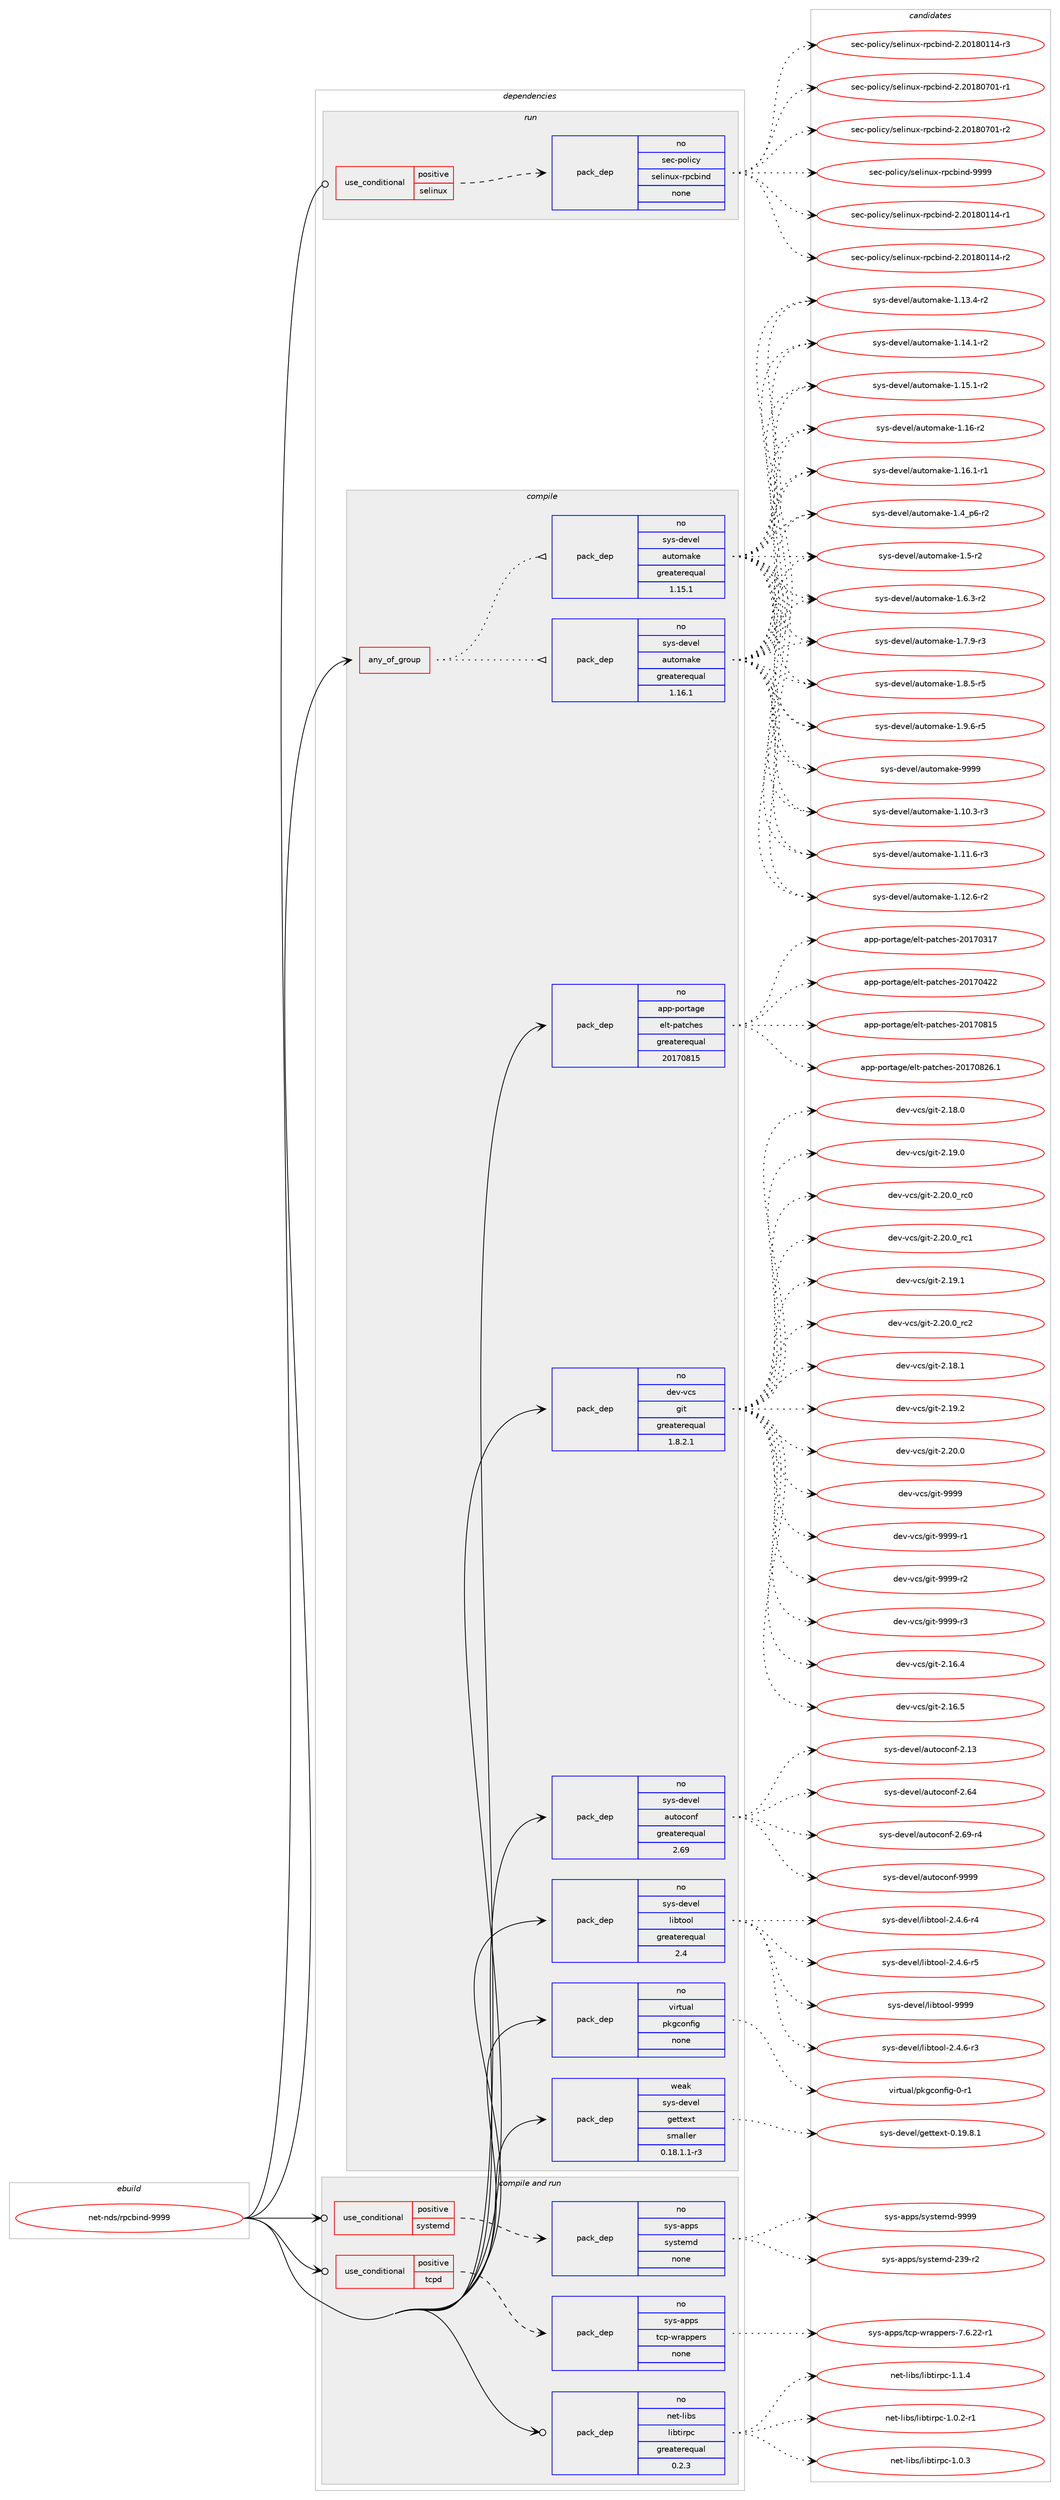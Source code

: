 digraph prolog {

# *************
# Graph options
# *************

newrank=true;
concentrate=true;
compound=true;
graph [rankdir=LR,fontname=Helvetica,fontsize=10,ranksep=1.5];#, ranksep=2.5, nodesep=0.2];
edge  [arrowhead=vee];
node  [fontname=Helvetica,fontsize=10];

# **********
# The ebuild
# **********

subgraph cluster_leftcol {
color=gray;
rank=same;
label=<<i>ebuild</i>>;
id [label="net-nds/rpcbind-9999", color=red, width=4, href="../net-nds/rpcbind-9999.svg"];
}

# ****************
# The dependencies
# ****************

subgraph cluster_midcol {
color=gray;
label=<<i>dependencies</i>>;
subgraph cluster_compile {
fillcolor="#eeeeee";
style=filled;
label=<<i>compile</i>>;
subgraph any123 {
dependency4770 [label=<<TABLE BORDER="0" CELLBORDER="1" CELLSPACING="0" CELLPADDING="4"><TR><TD CELLPADDING="10">any_of_group</TD></TR></TABLE>>, shape=none, color=red];subgraph pack3917 {
dependency4771 [label=<<TABLE BORDER="0" CELLBORDER="1" CELLSPACING="0" CELLPADDING="4" WIDTH="220"><TR><TD ROWSPAN="6" CELLPADDING="30">pack_dep</TD></TR><TR><TD WIDTH="110">no</TD></TR><TR><TD>sys-devel</TD></TR><TR><TD>automake</TD></TR><TR><TD>greaterequal</TD></TR><TR><TD>1.16.1</TD></TR></TABLE>>, shape=none, color=blue];
}
dependency4770:e -> dependency4771:w [weight=20,style="dotted",arrowhead="oinv"];
subgraph pack3918 {
dependency4772 [label=<<TABLE BORDER="0" CELLBORDER="1" CELLSPACING="0" CELLPADDING="4" WIDTH="220"><TR><TD ROWSPAN="6" CELLPADDING="30">pack_dep</TD></TR><TR><TD WIDTH="110">no</TD></TR><TR><TD>sys-devel</TD></TR><TR><TD>automake</TD></TR><TR><TD>greaterequal</TD></TR><TR><TD>1.15.1</TD></TR></TABLE>>, shape=none, color=blue];
}
dependency4770:e -> dependency4772:w [weight=20,style="dotted",arrowhead="oinv"];
}
id:e -> dependency4770:w [weight=20,style="solid",arrowhead="vee"];
subgraph pack3919 {
dependency4773 [label=<<TABLE BORDER="0" CELLBORDER="1" CELLSPACING="0" CELLPADDING="4" WIDTH="220"><TR><TD ROWSPAN="6" CELLPADDING="30">pack_dep</TD></TR><TR><TD WIDTH="110">no</TD></TR><TR><TD>app-portage</TD></TR><TR><TD>elt-patches</TD></TR><TR><TD>greaterequal</TD></TR><TR><TD>20170815</TD></TR></TABLE>>, shape=none, color=blue];
}
id:e -> dependency4773:w [weight=20,style="solid",arrowhead="vee"];
subgraph pack3920 {
dependency4774 [label=<<TABLE BORDER="0" CELLBORDER="1" CELLSPACING="0" CELLPADDING="4" WIDTH="220"><TR><TD ROWSPAN="6" CELLPADDING="30">pack_dep</TD></TR><TR><TD WIDTH="110">no</TD></TR><TR><TD>dev-vcs</TD></TR><TR><TD>git</TD></TR><TR><TD>greaterequal</TD></TR><TR><TD>1.8.2.1</TD></TR></TABLE>>, shape=none, color=blue];
}
id:e -> dependency4774:w [weight=20,style="solid",arrowhead="vee"];
subgraph pack3921 {
dependency4775 [label=<<TABLE BORDER="0" CELLBORDER="1" CELLSPACING="0" CELLPADDING="4" WIDTH="220"><TR><TD ROWSPAN="6" CELLPADDING="30">pack_dep</TD></TR><TR><TD WIDTH="110">no</TD></TR><TR><TD>sys-devel</TD></TR><TR><TD>autoconf</TD></TR><TR><TD>greaterequal</TD></TR><TR><TD>2.69</TD></TR></TABLE>>, shape=none, color=blue];
}
id:e -> dependency4775:w [weight=20,style="solid",arrowhead="vee"];
subgraph pack3922 {
dependency4776 [label=<<TABLE BORDER="0" CELLBORDER="1" CELLSPACING="0" CELLPADDING="4" WIDTH="220"><TR><TD ROWSPAN="6" CELLPADDING="30">pack_dep</TD></TR><TR><TD WIDTH="110">no</TD></TR><TR><TD>sys-devel</TD></TR><TR><TD>libtool</TD></TR><TR><TD>greaterequal</TD></TR><TR><TD>2.4</TD></TR></TABLE>>, shape=none, color=blue];
}
id:e -> dependency4776:w [weight=20,style="solid",arrowhead="vee"];
subgraph pack3923 {
dependency4777 [label=<<TABLE BORDER="0" CELLBORDER="1" CELLSPACING="0" CELLPADDING="4" WIDTH="220"><TR><TD ROWSPAN="6" CELLPADDING="30">pack_dep</TD></TR><TR><TD WIDTH="110">no</TD></TR><TR><TD>virtual</TD></TR><TR><TD>pkgconfig</TD></TR><TR><TD>none</TD></TR><TR><TD></TD></TR></TABLE>>, shape=none, color=blue];
}
id:e -> dependency4777:w [weight=20,style="solid",arrowhead="vee"];
subgraph pack3924 {
dependency4778 [label=<<TABLE BORDER="0" CELLBORDER="1" CELLSPACING="0" CELLPADDING="4" WIDTH="220"><TR><TD ROWSPAN="6" CELLPADDING="30">pack_dep</TD></TR><TR><TD WIDTH="110">weak</TD></TR><TR><TD>sys-devel</TD></TR><TR><TD>gettext</TD></TR><TR><TD>smaller</TD></TR><TR><TD>0.18.1.1-r3</TD></TR></TABLE>>, shape=none, color=blue];
}
id:e -> dependency4778:w [weight=20,style="solid",arrowhead="vee"];
}
subgraph cluster_compileandrun {
fillcolor="#eeeeee";
style=filled;
label=<<i>compile and run</i>>;
subgraph cond725 {
dependency4779 [label=<<TABLE BORDER="0" CELLBORDER="1" CELLSPACING="0" CELLPADDING="4"><TR><TD ROWSPAN="3" CELLPADDING="10">use_conditional</TD></TR><TR><TD>positive</TD></TR><TR><TD>systemd</TD></TR></TABLE>>, shape=none, color=red];
subgraph pack3925 {
dependency4780 [label=<<TABLE BORDER="0" CELLBORDER="1" CELLSPACING="0" CELLPADDING="4" WIDTH="220"><TR><TD ROWSPAN="6" CELLPADDING="30">pack_dep</TD></TR><TR><TD WIDTH="110">no</TD></TR><TR><TD>sys-apps</TD></TR><TR><TD>systemd</TD></TR><TR><TD>none</TD></TR><TR><TD></TD></TR></TABLE>>, shape=none, color=blue];
}
dependency4779:e -> dependency4780:w [weight=20,style="dashed",arrowhead="vee"];
}
id:e -> dependency4779:w [weight=20,style="solid",arrowhead="odotvee"];
subgraph cond726 {
dependency4781 [label=<<TABLE BORDER="0" CELLBORDER="1" CELLSPACING="0" CELLPADDING="4"><TR><TD ROWSPAN="3" CELLPADDING="10">use_conditional</TD></TR><TR><TD>positive</TD></TR><TR><TD>tcpd</TD></TR></TABLE>>, shape=none, color=red];
subgraph pack3926 {
dependency4782 [label=<<TABLE BORDER="0" CELLBORDER="1" CELLSPACING="0" CELLPADDING="4" WIDTH="220"><TR><TD ROWSPAN="6" CELLPADDING="30">pack_dep</TD></TR><TR><TD WIDTH="110">no</TD></TR><TR><TD>sys-apps</TD></TR><TR><TD>tcp-wrappers</TD></TR><TR><TD>none</TD></TR><TR><TD></TD></TR></TABLE>>, shape=none, color=blue];
}
dependency4781:e -> dependency4782:w [weight=20,style="dashed",arrowhead="vee"];
}
id:e -> dependency4781:w [weight=20,style="solid",arrowhead="odotvee"];
subgraph pack3927 {
dependency4783 [label=<<TABLE BORDER="0" CELLBORDER="1" CELLSPACING="0" CELLPADDING="4" WIDTH="220"><TR><TD ROWSPAN="6" CELLPADDING="30">pack_dep</TD></TR><TR><TD WIDTH="110">no</TD></TR><TR><TD>net-libs</TD></TR><TR><TD>libtirpc</TD></TR><TR><TD>greaterequal</TD></TR><TR><TD>0.2.3</TD></TR></TABLE>>, shape=none, color=blue];
}
id:e -> dependency4783:w [weight=20,style="solid",arrowhead="odotvee"];
}
subgraph cluster_run {
fillcolor="#eeeeee";
style=filled;
label=<<i>run</i>>;
subgraph cond727 {
dependency4784 [label=<<TABLE BORDER="0" CELLBORDER="1" CELLSPACING="0" CELLPADDING="4"><TR><TD ROWSPAN="3" CELLPADDING="10">use_conditional</TD></TR><TR><TD>positive</TD></TR><TR><TD>selinux</TD></TR></TABLE>>, shape=none, color=red];
subgraph pack3928 {
dependency4785 [label=<<TABLE BORDER="0" CELLBORDER="1" CELLSPACING="0" CELLPADDING="4" WIDTH="220"><TR><TD ROWSPAN="6" CELLPADDING="30">pack_dep</TD></TR><TR><TD WIDTH="110">no</TD></TR><TR><TD>sec-policy</TD></TR><TR><TD>selinux-rpcbind</TD></TR><TR><TD>none</TD></TR><TR><TD></TD></TR></TABLE>>, shape=none, color=blue];
}
dependency4784:e -> dependency4785:w [weight=20,style="dashed",arrowhead="vee"];
}
id:e -> dependency4784:w [weight=20,style="solid",arrowhead="odot"];
}
}

# **************
# The candidates
# **************

subgraph cluster_choices {
rank=same;
color=gray;
label=<<i>candidates</i>>;

subgraph choice3917 {
color=black;
nodesep=1;
choice11512111545100101118101108479711711611110997107101454946494846514511451 [label="sys-devel/automake-1.10.3-r3", color=red, width=4,href="../sys-devel/automake-1.10.3-r3.svg"];
choice11512111545100101118101108479711711611110997107101454946494946544511451 [label="sys-devel/automake-1.11.6-r3", color=red, width=4,href="../sys-devel/automake-1.11.6-r3.svg"];
choice11512111545100101118101108479711711611110997107101454946495046544511450 [label="sys-devel/automake-1.12.6-r2", color=red, width=4,href="../sys-devel/automake-1.12.6-r2.svg"];
choice11512111545100101118101108479711711611110997107101454946495146524511450 [label="sys-devel/automake-1.13.4-r2", color=red, width=4,href="../sys-devel/automake-1.13.4-r2.svg"];
choice11512111545100101118101108479711711611110997107101454946495246494511450 [label="sys-devel/automake-1.14.1-r2", color=red, width=4,href="../sys-devel/automake-1.14.1-r2.svg"];
choice11512111545100101118101108479711711611110997107101454946495346494511450 [label="sys-devel/automake-1.15.1-r2", color=red, width=4,href="../sys-devel/automake-1.15.1-r2.svg"];
choice1151211154510010111810110847971171161111099710710145494649544511450 [label="sys-devel/automake-1.16-r2", color=red, width=4,href="../sys-devel/automake-1.16-r2.svg"];
choice11512111545100101118101108479711711611110997107101454946495446494511449 [label="sys-devel/automake-1.16.1-r1", color=red, width=4,href="../sys-devel/automake-1.16.1-r1.svg"];
choice115121115451001011181011084797117116111109971071014549465295112544511450 [label="sys-devel/automake-1.4_p6-r2", color=red, width=4,href="../sys-devel/automake-1.4_p6-r2.svg"];
choice11512111545100101118101108479711711611110997107101454946534511450 [label="sys-devel/automake-1.5-r2", color=red, width=4,href="../sys-devel/automake-1.5-r2.svg"];
choice115121115451001011181011084797117116111109971071014549465446514511450 [label="sys-devel/automake-1.6.3-r2", color=red, width=4,href="../sys-devel/automake-1.6.3-r2.svg"];
choice115121115451001011181011084797117116111109971071014549465546574511451 [label="sys-devel/automake-1.7.9-r3", color=red, width=4,href="../sys-devel/automake-1.7.9-r3.svg"];
choice115121115451001011181011084797117116111109971071014549465646534511453 [label="sys-devel/automake-1.8.5-r5", color=red, width=4,href="../sys-devel/automake-1.8.5-r5.svg"];
choice115121115451001011181011084797117116111109971071014549465746544511453 [label="sys-devel/automake-1.9.6-r5", color=red, width=4,href="../sys-devel/automake-1.9.6-r5.svg"];
choice115121115451001011181011084797117116111109971071014557575757 [label="sys-devel/automake-9999", color=red, width=4,href="../sys-devel/automake-9999.svg"];
dependency4771:e -> choice11512111545100101118101108479711711611110997107101454946494846514511451:w [style=dotted,weight="100"];
dependency4771:e -> choice11512111545100101118101108479711711611110997107101454946494946544511451:w [style=dotted,weight="100"];
dependency4771:e -> choice11512111545100101118101108479711711611110997107101454946495046544511450:w [style=dotted,weight="100"];
dependency4771:e -> choice11512111545100101118101108479711711611110997107101454946495146524511450:w [style=dotted,weight="100"];
dependency4771:e -> choice11512111545100101118101108479711711611110997107101454946495246494511450:w [style=dotted,weight="100"];
dependency4771:e -> choice11512111545100101118101108479711711611110997107101454946495346494511450:w [style=dotted,weight="100"];
dependency4771:e -> choice1151211154510010111810110847971171161111099710710145494649544511450:w [style=dotted,weight="100"];
dependency4771:e -> choice11512111545100101118101108479711711611110997107101454946495446494511449:w [style=dotted,weight="100"];
dependency4771:e -> choice115121115451001011181011084797117116111109971071014549465295112544511450:w [style=dotted,weight="100"];
dependency4771:e -> choice11512111545100101118101108479711711611110997107101454946534511450:w [style=dotted,weight="100"];
dependency4771:e -> choice115121115451001011181011084797117116111109971071014549465446514511450:w [style=dotted,weight="100"];
dependency4771:e -> choice115121115451001011181011084797117116111109971071014549465546574511451:w [style=dotted,weight="100"];
dependency4771:e -> choice115121115451001011181011084797117116111109971071014549465646534511453:w [style=dotted,weight="100"];
dependency4771:e -> choice115121115451001011181011084797117116111109971071014549465746544511453:w [style=dotted,weight="100"];
dependency4771:e -> choice115121115451001011181011084797117116111109971071014557575757:w [style=dotted,weight="100"];
}
subgraph choice3918 {
color=black;
nodesep=1;
choice11512111545100101118101108479711711611110997107101454946494846514511451 [label="sys-devel/automake-1.10.3-r3", color=red, width=4,href="../sys-devel/automake-1.10.3-r3.svg"];
choice11512111545100101118101108479711711611110997107101454946494946544511451 [label="sys-devel/automake-1.11.6-r3", color=red, width=4,href="../sys-devel/automake-1.11.6-r3.svg"];
choice11512111545100101118101108479711711611110997107101454946495046544511450 [label="sys-devel/automake-1.12.6-r2", color=red, width=4,href="../sys-devel/automake-1.12.6-r2.svg"];
choice11512111545100101118101108479711711611110997107101454946495146524511450 [label="sys-devel/automake-1.13.4-r2", color=red, width=4,href="../sys-devel/automake-1.13.4-r2.svg"];
choice11512111545100101118101108479711711611110997107101454946495246494511450 [label="sys-devel/automake-1.14.1-r2", color=red, width=4,href="../sys-devel/automake-1.14.1-r2.svg"];
choice11512111545100101118101108479711711611110997107101454946495346494511450 [label="sys-devel/automake-1.15.1-r2", color=red, width=4,href="../sys-devel/automake-1.15.1-r2.svg"];
choice1151211154510010111810110847971171161111099710710145494649544511450 [label="sys-devel/automake-1.16-r2", color=red, width=4,href="../sys-devel/automake-1.16-r2.svg"];
choice11512111545100101118101108479711711611110997107101454946495446494511449 [label="sys-devel/automake-1.16.1-r1", color=red, width=4,href="../sys-devel/automake-1.16.1-r1.svg"];
choice115121115451001011181011084797117116111109971071014549465295112544511450 [label="sys-devel/automake-1.4_p6-r2", color=red, width=4,href="../sys-devel/automake-1.4_p6-r2.svg"];
choice11512111545100101118101108479711711611110997107101454946534511450 [label="sys-devel/automake-1.5-r2", color=red, width=4,href="../sys-devel/automake-1.5-r2.svg"];
choice115121115451001011181011084797117116111109971071014549465446514511450 [label="sys-devel/automake-1.6.3-r2", color=red, width=4,href="../sys-devel/automake-1.6.3-r2.svg"];
choice115121115451001011181011084797117116111109971071014549465546574511451 [label="sys-devel/automake-1.7.9-r3", color=red, width=4,href="../sys-devel/automake-1.7.9-r3.svg"];
choice115121115451001011181011084797117116111109971071014549465646534511453 [label="sys-devel/automake-1.8.5-r5", color=red, width=4,href="../sys-devel/automake-1.8.5-r5.svg"];
choice115121115451001011181011084797117116111109971071014549465746544511453 [label="sys-devel/automake-1.9.6-r5", color=red, width=4,href="../sys-devel/automake-1.9.6-r5.svg"];
choice115121115451001011181011084797117116111109971071014557575757 [label="sys-devel/automake-9999", color=red, width=4,href="../sys-devel/automake-9999.svg"];
dependency4772:e -> choice11512111545100101118101108479711711611110997107101454946494846514511451:w [style=dotted,weight="100"];
dependency4772:e -> choice11512111545100101118101108479711711611110997107101454946494946544511451:w [style=dotted,weight="100"];
dependency4772:e -> choice11512111545100101118101108479711711611110997107101454946495046544511450:w [style=dotted,weight="100"];
dependency4772:e -> choice11512111545100101118101108479711711611110997107101454946495146524511450:w [style=dotted,weight="100"];
dependency4772:e -> choice11512111545100101118101108479711711611110997107101454946495246494511450:w [style=dotted,weight="100"];
dependency4772:e -> choice11512111545100101118101108479711711611110997107101454946495346494511450:w [style=dotted,weight="100"];
dependency4772:e -> choice1151211154510010111810110847971171161111099710710145494649544511450:w [style=dotted,weight="100"];
dependency4772:e -> choice11512111545100101118101108479711711611110997107101454946495446494511449:w [style=dotted,weight="100"];
dependency4772:e -> choice115121115451001011181011084797117116111109971071014549465295112544511450:w [style=dotted,weight="100"];
dependency4772:e -> choice11512111545100101118101108479711711611110997107101454946534511450:w [style=dotted,weight="100"];
dependency4772:e -> choice115121115451001011181011084797117116111109971071014549465446514511450:w [style=dotted,weight="100"];
dependency4772:e -> choice115121115451001011181011084797117116111109971071014549465546574511451:w [style=dotted,weight="100"];
dependency4772:e -> choice115121115451001011181011084797117116111109971071014549465646534511453:w [style=dotted,weight="100"];
dependency4772:e -> choice115121115451001011181011084797117116111109971071014549465746544511453:w [style=dotted,weight="100"];
dependency4772:e -> choice115121115451001011181011084797117116111109971071014557575757:w [style=dotted,weight="100"];
}
subgraph choice3919 {
color=black;
nodesep=1;
choice97112112451121111141169710310147101108116451129711699104101115455048495548514955 [label="app-portage/elt-patches-20170317", color=red, width=4,href="../app-portage/elt-patches-20170317.svg"];
choice97112112451121111141169710310147101108116451129711699104101115455048495548525050 [label="app-portage/elt-patches-20170422", color=red, width=4,href="../app-portage/elt-patches-20170422.svg"];
choice97112112451121111141169710310147101108116451129711699104101115455048495548564953 [label="app-portage/elt-patches-20170815", color=red, width=4,href="../app-portage/elt-patches-20170815.svg"];
choice971121124511211111411697103101471011081164511297116991041011154550484955485650544649 [label="app-portage/elt-patches-20170826.1", color=red, width=4,href="../app-portage/elt-patches-20170826.1.svg"];
dependency4773:e -> choice97112112451121111141169710310147101108116451129711699104101115455048495548514955:w [style=dotted,weight="100"];
dependency4773:e -> choice97112112451121111141169710310147101108116451129711699104101115455048495548525050:w [style=dotted,weight="100"];
dependency4773:e -> choice97112112451121111141169710310147101108116451129711699104101115455048495548564953:w [style=dotted,weight="100"];
dependency4773:e -> choice971121124511211111411697103101471011081164511297116991041011154550484955485650544649:w [style=dotted,weight="100"];
}
subgraph choice3920 {
color=black;
nodesep=1;
choice10010111845118991154710310511645504649544652 [label="dev-vcs/git-2.16.4", color=red, width=4,href="../dev-vcs/git-2.16.4.svg"];
choice10010111845118991154710310511645504649544653 [label="dev-vcs/git-2.16.5", color=red, width=4,href="../dev-vcs/git-2.16.5.svg"];
choice10010111845118991154710310511645504649564648 [label="dev-vcs/git-2.18.0", color=red, width=4,href="../dev-vcs/git-2.18.0.svg"];
choice10010111845118991154710310511645504649574648 [label="dev-vcs/git-2.19.0", color=red, width=4,href="../dev-vcs/git-2.19.0.svg"];
choice10010111845118991154710310511645504650484648951149948 [label="dev-vcs/git-2.20.0_rc0", color=red, width=4,href="../dev-vcs/git-2.20.0_rc0.svg"];
choice10010111845118991154710310511645504650484648951149949 [label="dev-vcs/git-2.20.0_rc1", color=red, width=4,href="../dev-vcs/git-2.20.0_rc1.svg"];
choice10010111845118991154710310511645504649574649 [label="dev-vcs/git-2.19.1", color=red, width=4,href="../dev-vcs/git-2.19.1.svg"];
choice10010111845118991154710310511645504650484648951149950 [label="dev-vcs/git-2.20.0_rc2", color=red, width=4,href="../dev-vcs/git-2.20.0_rc2.svg"];
choice10010111845118991154710310511645504649564649 [label="dev-vcs/git-2.18.1", color=red, width=4,href="../dev-vcs/git-2.18.1.svg"];
choice10010111845118991154710310511645504649574650 [label="dev-vcs/git-2.19.2", color=red, width=4,href="../dev-vcs/git-2.19.2.svg"];
choice10010111845118991154710310511645504650484648 [label="dev-vcs/git-2.20.0", color=red, width=4,href="../dev-vcs/git-2.20.0.svg"];
choice1001011184511899115471031051164557575757 [label="dev-vcs/git-9999", color=red, width=4,href="../dev-vcs/git-9999.svg"];
choice10010111845118991154710310511645575757574511449 [label="dev-vcs/git-9999-r1", color=red, width=4,href="../dev-vcs/git-9999-r1.svg"];
choice10010111845118991154710310511645575757574511450 [label="dev-vcs/git-9999-r2", color=red, width=4,href="../dev-vcs/git-9999-r2.svg"];
choice10010111845118991154710310511645575757574511451 [label="dev-vcs/git-9999-r3", color=red, width=4,href="../dev-vcs/git-9999-r3.svg"];
dependency4774:e -> choice10010111845118991154710310511645504649544652:w [style=dotted,weight="100"];
dependency4774:e -> choice10010111845118991154710310511645504649544653:w [style=dotted,weight="100"];
dependency4774:e -> choice10010111845118991154710310511645504649564648:w [style=dotted,weight="100"];
dependency4774:e -> choice10010111845118991154710310511645504649574648:w [style=dotted,weight="100"];
dependency4774:e -> choice10010111845118991154710310511645504650484648951149948:w [style=dotted,weight="100"];
dependency4774:e -> choice10010111845118991154710310511645504650484648951149949:w [style=dotted,weight="100"];
dependency4774:e -> choice10010111845118991154710310511645504649574649:w [style=dotted,weight="100"];
dependency4774:e -> choice10010111845118991154710310511645504650484648951149950:w [style=dotted,weight="100"];
dependency4774:e -> choice10010111845118991154710310511645504649564649:w [style=dotted,weight="100"];
dependency4774:e -> choice10010111845118991154710310511645504649574650:w [style=dotted,weight="100"];
dependency4774:e -> choice10010111845118991154710310511645504650484648:w [style=dotted,weight="100"];
dependency4774:e -> choice1001011184511899115471031051164557575757:w [style=dotted,weight="100"];
dependency4774:e -> choice10010111845118991154710310511645575757574511449:w [style=dotted,weight="100"];
dependency4774:e -> choice10010111845118991154710310511645575757574511450:w [style=dotted,weight="100"];
dependency4774:e -> choice10010111845118991154710310511645575757574511451:w [style=dotted,weight="100"];
}
subgraph choice3921 {
color=black;
nodesep=1;
choice115121115451001011181011084797117116111991111101024550464951 [label="sys-devel/autoconf-2.13", color=red, width=4,href="../sys-devel/autoconf-2.13.svg"];
choice115121115451001011181011084797117116111991111101024550465452 [label="sys-devel/autoconf-2.64", color=red, width=4,href="../sys-devel/autoconf-2.64.svg"];
choice1151211154510010111810110847971171161119911111010245504654574511452 [label="sys-devel/autoconf-2.69-r4", color=red, width=4,href="../sys-devel/autoconf-2.69-r4.svg"];
choice115121115451001011181011084797117116111991111101024557575757 [label="sys-devel/autoconf-9999", color=red, width=4,href="../sys-devel/autoconf-9999.svg"];
dependency4775:e -> choice115121115451001011181011084797117116111991111101024550464951:w [style=dotted,weight="100"];
dependency4775:e -> choice115121115451001011181011084797117116111991111101024550465452:w [style=dotted,weight="100"];
dependency4775:e -> choice1151211154510010111810110847971171161119911111010245504654574511452:w [style=dotted,weight="100"];
dependency4775:e -> choice115121115451001011181011084797117116111991111101024557575757:w [style=dotted,weight="100"];
}
subgraph choice3922 {
color=black;
nodesep=1;
choice1151211154510010111810110847108105981161111111084550465246544511451 [label="sys-devel/libtool-2.4.6-r3", color=red, width=4,href="../sys-devel/libtool-2.4.6-r3.svg"];
choice1151211154510010111810110847108105981161111111084550465246544511452 [label="sys-devel/libtool-2.4.6-r4", color=red, width=4,href="../sys-devel/libtool-2.4.6-r4.svg"];
choice1151211154510010111810110847108105981161111111084550465246544511453 [label="sys-devel/libtool-2.4.6-r5", color=red, width=4,href="../sys-devel/libtool-2.4.6-r5.svg"];
choice1151211154510010111810110847108105981161111111084557575757 [label="sys-devel/libtool-9999", color=red, width=4,href="../sys-devel/libtool-9999.svg"];
dependency4776:e -> choice1151211154510010111810110847108105981161111111084550465246544511451:w [style=dotted,weight="100"];
dependency4776:e -> choice1151211154510010111810110847108105981161111111084550465246544511452:w [style=dotted,weight="100"];
dependency4776:e -> choice1151211154510010111810110847108105981161111111084550465246544511453:w [style=dotted,weight="100"];
dependency4776:e -> choice1151211154510010111810110847108105981161111111084557575757:w [style=dotted,weight="100"];
}
subgraph choice3923 {
color=black;
nodesep=1;
choice11810511411611797108471121071039911111010210510345484511449 [label="virtual/pkgconfig-0-r1", color=red, width=4,href="../virtual/pkgconfig-0-r1.svg"];
dependency4777:e -> choice11810511411611797108471121071039911111010210510345484511449:w [style=dotted,weight="100"];
}
subgraph choice3924 {
color=black;
nodesep=1;
choice1151211154510010111810110847103101116116101120116454846495746564649 [label="sys-devel/gettext-0.19.8.1", color=red, width=4,href="../sys-devel/gettext-0.19.8.1.svg"];
dependency4778:e -> choice1151211154510010111810110847103101116116101120116454846495746564649:w [style=dotted,weight="100"];
}
subgraph choice3925 {
color=black;
nodesep=1;
choice115121115459711211211547115121115116101109100455051574511450 [label="sys-apps/systemd-239-r2", color=red, width=4,href="../sys-apps/systemd-239-r2.svg"];
choice1151211154597112112115471151211151161011091004557575757 [label="sys-apps/systemd-9999", color=red, width=4,href="../sys-apps/systemd-9999.svg"];
dependency4780:e -> choice115121115459711211211547115121115116101109100455051574511450:w [style=dotted,weight="100"];
dependency4780:e -> choice1151211154597112112115471151211151161011091004557575757:w [style=dotted,weight="100"];
}
subgraph choice3926 {
color=black;
nodesep=1;
choice115121115459711211211547116991124511911497112112101114115455546544650504511449 [label="sys-apps/tcp-wrappers-7.6.22-r1", color=red, width=4,href="../sys-apps/tcp-wrappers-7.6.22-r1.svg"];
dependency4782:e -> choice115121115459711211211547116991124511911497112112101114115455546544650504511449:w [style=dotted,weight="100"];
}
subgraph choice3927 {
color=black;
nodesep=1;
choice11010111645108105981154710810598116105114112994549464846504511449 [label="net-libs/libtirpc-1.0.2-r1", color=red, width=4,href="../net-libs/libtirpc-1.0.2-r1.svg"];
choice1101011164510810598115471081059811610511411299454946484651 [label="net-libs/libtirpc-1.0.3", color=red, width=4,href="../net-libs/libtirpc-1.0.3.svg"];
choice1101011164510810598115471081059811610511411299454946494652 [label="net-libs/libtirpc-1.1.4", color=red, width=4,href="../net-libs/libtirpc-1.1.4.svg"];
dependency4783:e -> choice11010111645108105981154710810598116105114112994549464846504511449:w [style=dotted,weight="100"];
dependency4783:e -> choice1101011164510810598115471081059811610511411299454946484651:w [style=dotted,weight="100"];
dependency4783:e -> choice1101011164510810598115471081059811610511411299454946494652:w [style=dotted,weight="100"];
}
subgraph choice3928 {
color=black;
nodesep=1;
choice1151019945112111108105991214711510110810511011712045114112999810511010045504650484956484949524511449 [label="sec-policy/selinux-rpcbind-2.20180114-r1", color=red, width=4,href="../sec-policy/selinux-rpcbind-2.20180114-r1.svg"];
choice1151019945112111108105991214711510110810511011712045114112999810511010045504650484956484949524511450 [label="sec-policy/selinux-rpcbind-2.20180114-r2", color=red, width=4,href="../sec-policy/selinux-rpcbind-2.20180114-r2.svg"];
choice1151019945112111108105991214711510110810511011712045114112999810511010045504650484956484949524511451 [label="sec-policy/selinux-rpcbind-2.20180114-r3", color=red, width=4,href="../sec-policy/selinux-rpcbind-2.20180114-r3.svg"];
choice1151019945112111108105991214711510110810511011712045114112999810511010045504650484956485548494511449 [label="sec-policy/selinux-rpcbind-2.20180701-r1", color=red, width=4,href="../sec-policy/selinux-rpcbind-2.20180701-r1.svg"];
choice1151019945112111108105991214711510110810511011712045114112999810511010045504650484956485548494511450 [label="sec-policy/selinux-rpcbind-2.20180701-r2", color=red, width=4,href="../sec-policy/selinux-rpcbind-2.20180701-r2.svg"];
choice115101994511211110810599121471151011081051101171204511411299981051101004557575757 [label="sec-policy/selinux-rpcbind-9999", color=red, width=4,href="../sec-policy/selinux-rpcbind-9999.svg"];
dependency4785:e -> choice1151019945112111108105991214711510110810511011712045114112999810511010045504650484956484949524511449:w [style=dotted,weight="100"];
dependency4785:e -> choice1151019945112111108105991214711510110810511011712045114112999810511010045504650484956484949524511450:w [style=dotted,weight="100"];
dependency4785:e -> choice1151019945112111108105991214711510110810511011712045114112999810511010045504650484956484949524511451:w [style=dotted,weight="100"];
dependency4785:e -> choice1151019945112111108105991214711510110810511011712045114112999810511010045504650484956485548494511449:w [style=dotted,weight="100"];
dependency4785:e -> choice1151019945112111108105991214711510110810511011712045114112999810511010045504650484956485548494511450:w [style=dotted,weight="100"];
dependency4785:e -> choice115101994511211110810599121471151011081051101171204511411299981051101004557575757:w [style=dotted,weight="100"];
}
}

}

